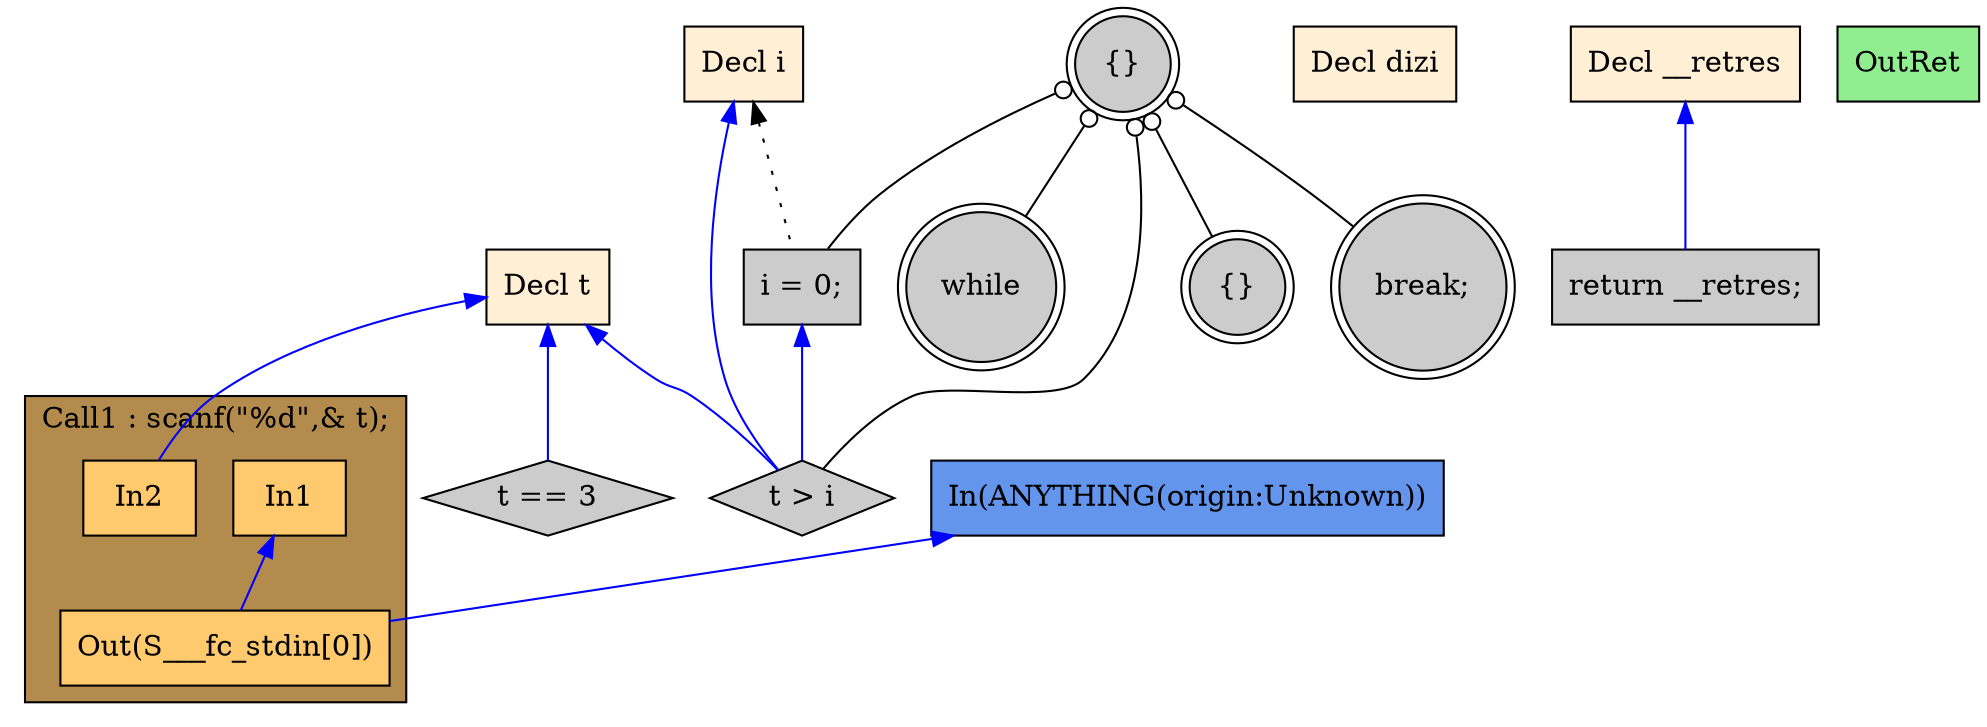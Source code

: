 digraph G {
  rankdir=TB;
  node [style="filled", ];
  2 [label="Decl t", fillcolor="#FFEFD5", shape=box, ];
  3 [label="Decl dizi", fillcolor="#FFEFD5", shape=box, ];
  4 [label="Decl i", fillcolor="#FFEFD5", shape=box, ];
  5 [label="Decl __retres", fillcolor="#FFEFD5", shape=box, ];
  7 [label="In1", fillcolor="#FFCA6E", shape=box, ];
  8 [label="In2", fillcolor="#FFCA6E", shape=box, ];
  9 [label="Out(S___fc_stdin[0])", fillcolor="#FFCA6E", shape=box, ];
  10 [label="{}", fillcolor="#CCCCCC", shape=doublecircle, ];
  11 [label="i = 0;", fillcolor="#CCCCCC", shape=box, ];
  12 [label="while", fillcolor="#CCCCCC", shape=doublecircle, ];
  13 [label="t > i", fillcolor="#CCCCCC", shape=diamond, ];
  14 [label="{}", fillcolor="#CCCCCC", shape=doublecircle, ];
  15 [label="break;", fillcolor="#CCCCCC", shape=doublecircle, ];
  16 [label="t == 3", fillcolor="#CCCCCC", shape=diamond, ];
  17 [label="return __retres;", fillcolor="#CCCCCC", shape=box, ];
  18 [label="OutRet", fillcolor="#90EE90", shape=box, ];
  19 [label="In(ANYTHING(origin:Unknown))", fillcolor="#6495ED", shape=box, ];
  
  subgraph cluster_Call1 { label="Call1 : scanf(\"%d\",& t);";
                           fillcolor="#B38B4D"; style="filled"; 9;8;7;
     };
  
  edge [dir=back, ];
  2 -> 8 [color="#0000FF", ];
  7 -> 9 [color="#0000FF", ];
  19 -> 9 [color="#0000FF", ];
  4 -> 11 [color="#000000", style="dotted", ];
  10 -> 11 [color="#000000", arrowtail=odot, ];
  10 -> 12 [color="#000000", arrowtail=odot, ];
  2 -> 13 [color="#0000FF", ];
  4 -> 13 [color="#0000FF", ];
  10 -> 13 [color="#000000", arrowtail=odot, ];
  11 -> 13 [color="#0000FF", ];
  10 -> 14 [color="#000000", arrowtail=odot, ];
  10 -> 15 [color="#000000", arrowtail=odot, ];
  2 -> 16 [color="#0000FF", ];
  5 -> 17 [color="#0000FF", ];
  
  }